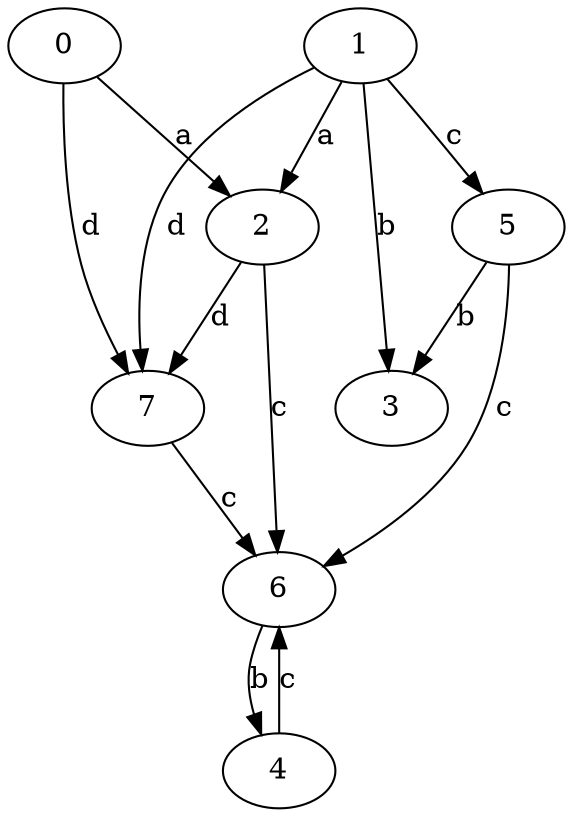 strict digraph  {
0;
1;
2;
3;
4;
5;
6;
7;
0 -> 2  [label=a];
0 -> 7  [label=d];
1 -> 2  [label=a];
1 -> 3  [label=b];
1 -> 5  [label=c];
1 -> 7  [label=d];
2 -> 6  [label=c];
2 -> 7  [label=d];
4 -> 6  [label=c];
5 -> 3  [label=b];
5 -> 6  [label=c];
6 -> 4  [label=b];
7 -> 6  [label=c];
}
